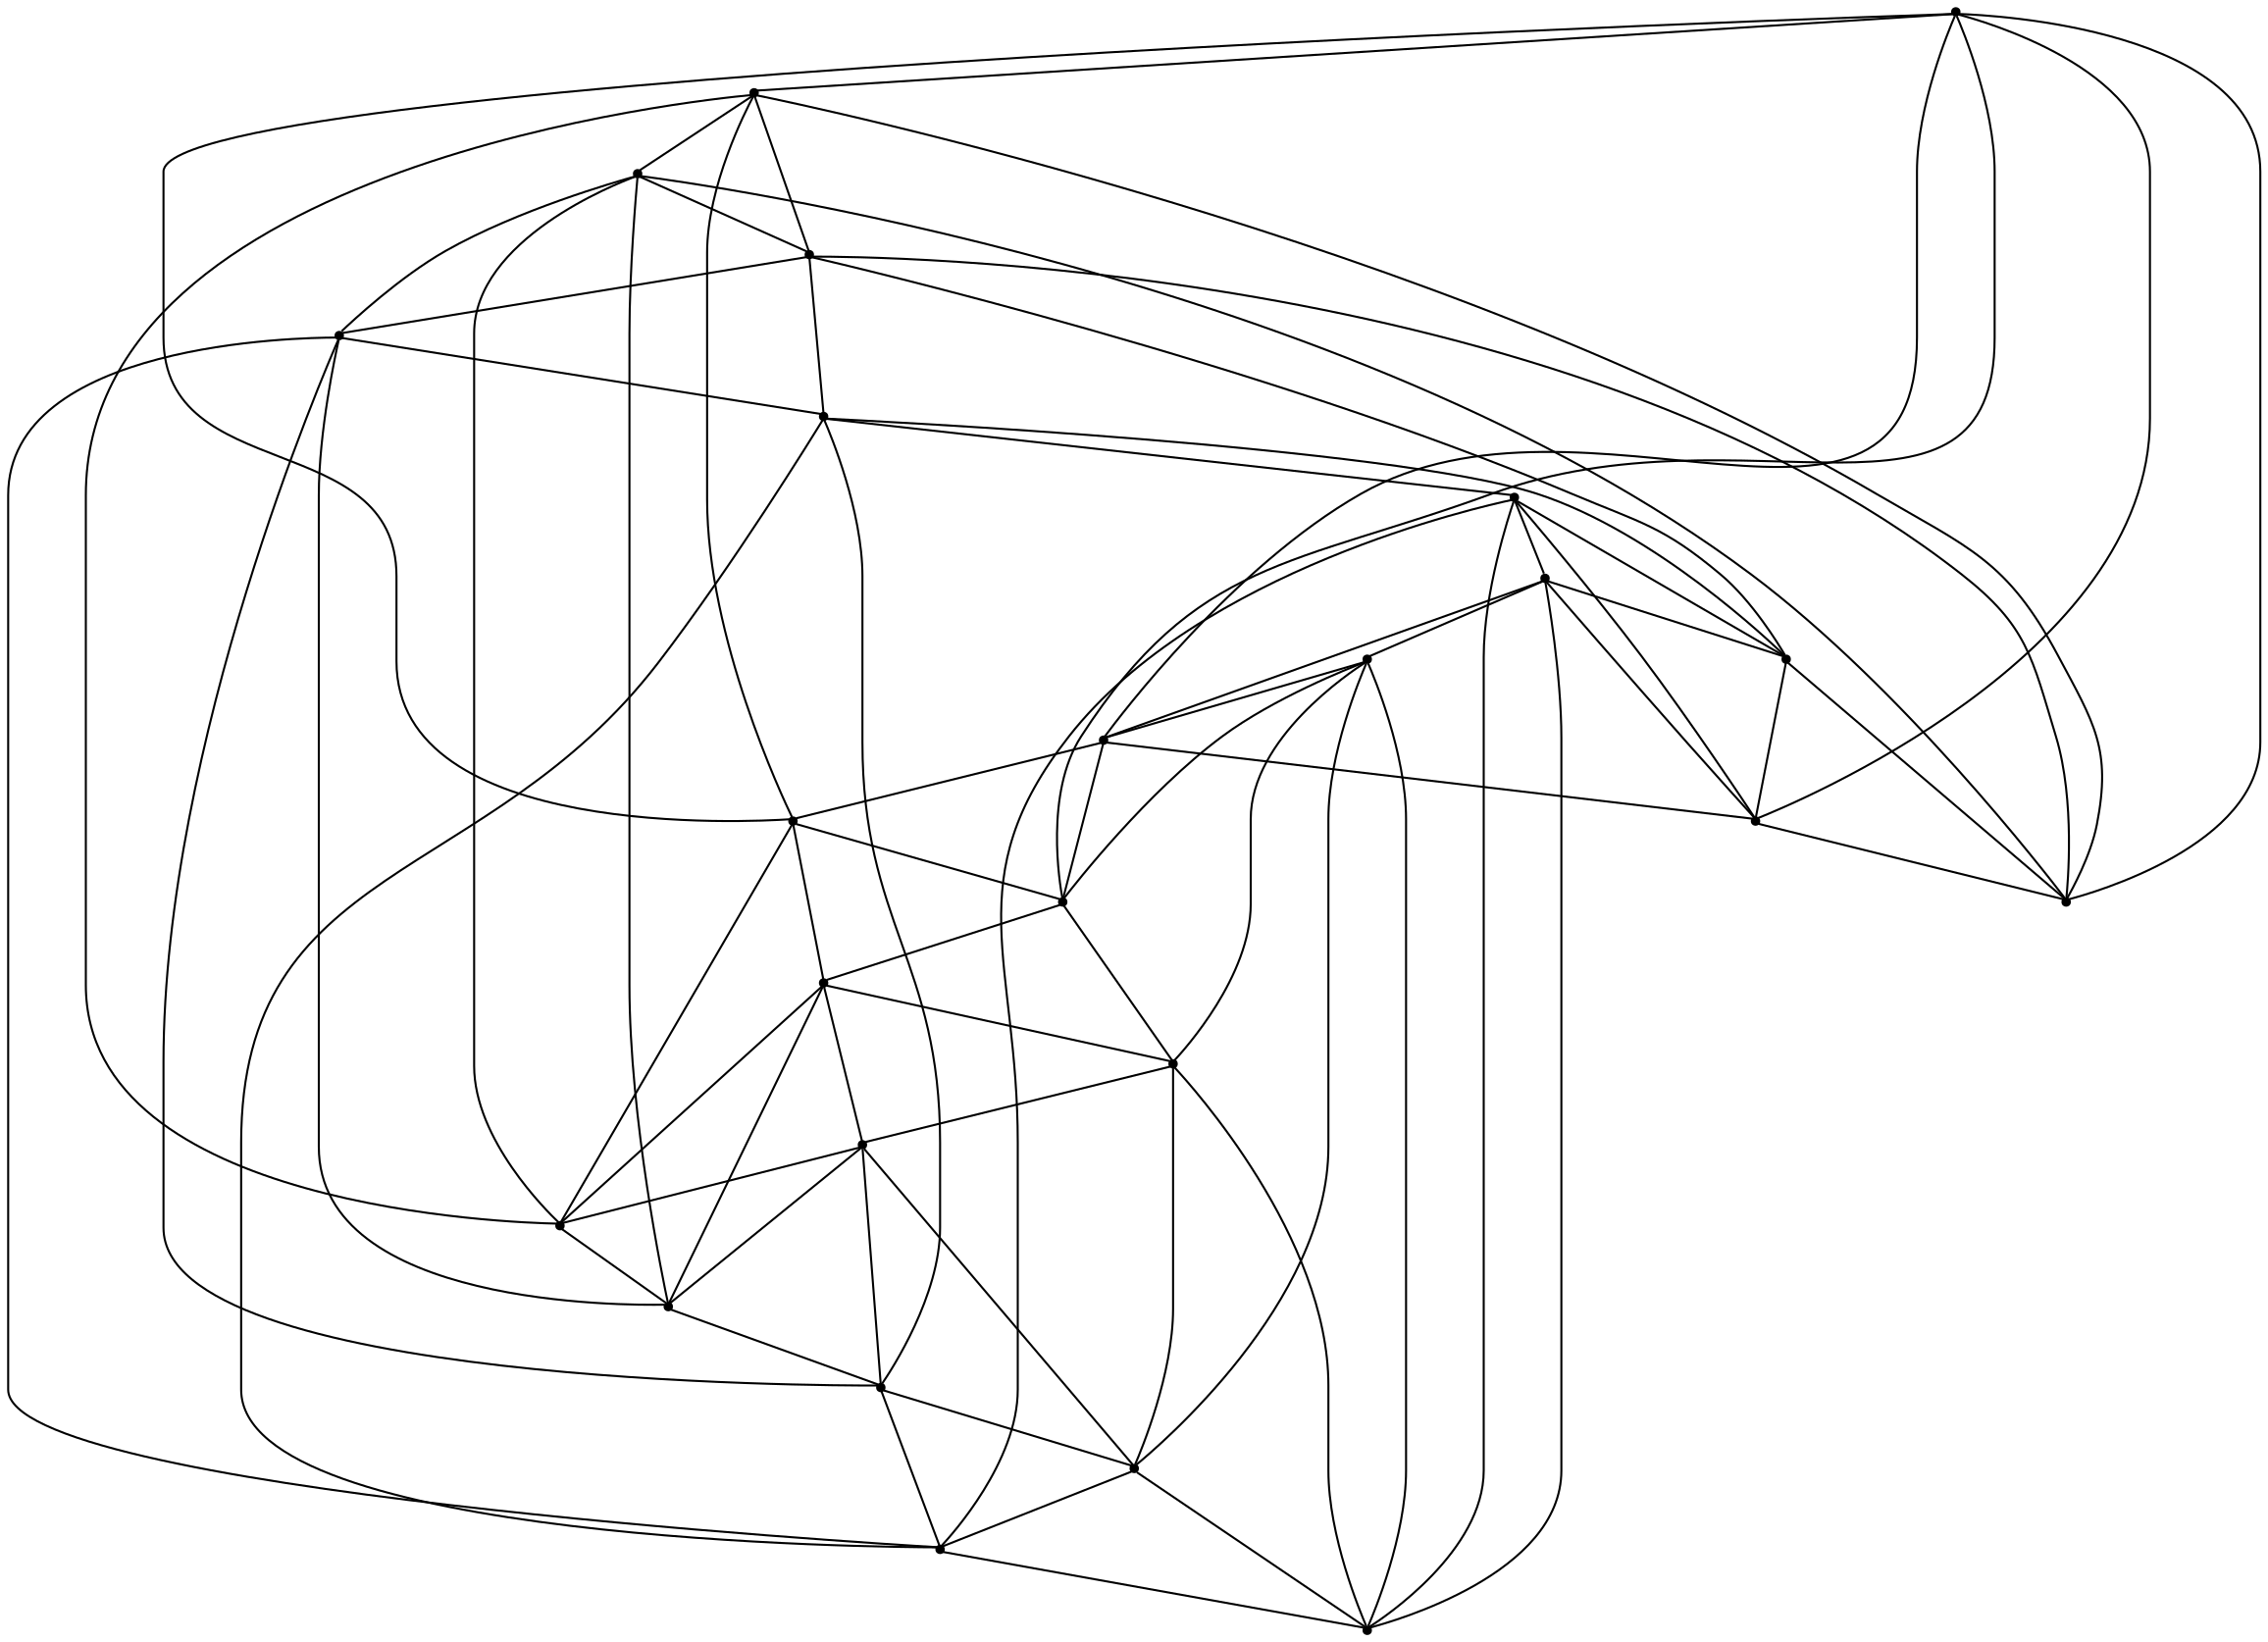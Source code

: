 graph {
  node [shape=point,comment="{\"directed\":false,\"doi\":\"10.1007/978-3-319-27261-0_25\",\"figure\":\"1 (1)\"}"]

  v0 [pos="575.4530990879803,380.48013918320817"]
  v1 [pos="538.0482297918717,268.2688380335272"]
  v2 [pos="463.2404544920512,530.0947543208594"]
  v3 [pos="463.2404544920511,230.87064285044653"]
  v4 [pos="425.83554545318157,268.2688380335272"]
  v5 [pos="425.83554545318157,305.67518038277524"]
  v6 [pos="538.0482297918718,343.07562497856355"]
  v7 [pos="538.0482297918718,417.8854402848778"]
  v8 [pos="500.64643658546936,492.6935188538187"]
  v9 [pos="463.24045449205113,343.07562497856355"]
  v10 [pos="463.2404544920512,268.2688380335272"]
  v11 [pos="538.0482297918717,305.67518038277524"]
  v12 [pos="500.64643658546936,380.48013918320817"]
  v13 [pos="500.64643658546936,305.6751803827752"]
  v14 [pos="500.64643658546936,455.287967375823"]
  v15 [pos="463.2404544920511,492.6935188538187"]
  v16 [pos="463.2404544920512,417.8854402848778"]
  v17 [pos="425.83554545318157,455.28796737582303"]
  v18 [pos="425.83554545318157,380.48013918320817"]
  v19 [pos="388.43584271601094,492.6935188538187"]
  v20 [pos="388.435842716011,455.28796737582303"]
  v21 [pos="388.43584271601094,343.07562497856355"]
  v22 [pos="388.43584271601094,417.88544028487775"]
  v23 [pos="351.0267368415733,380.48013918320817"]

  v23 -- v20 [id="-2",pos="351.0267368415733,380.48013918320817 388.435842716011,455.28796737582303 388.435842716011,455.28796737582303 388.435842716011,455.28796737582303"]
  v23 -- v5 [id="-3",pos="351.0267368415733,380.48013918320817 354.1480617583493,371.13389297040635 354.1480617583493,371.13389297040635 354.1480617583493,371.13389297040635 357.2652295823182,361.78253590116975 363.4995334360472,343.07978996887744 375.96820473192287,330.61543647511695 388.43684423358974,318.1427847945479 407.1356543418352,311.9085255525107 416.487157813742,308.7913959314921 425.83554545318157,305.67518038277524 425.83554545318157,305.67518038277524 425.83554545318157,305.67518038277524"]
  v23 -- v4 [id="-4",pos="351.0267368415733,380.48013918320817 351.03089393438034,371.13389297040635 351.03089393438034,371.13389297040635 351.03089393438034,371.13389297040635 351.03089393438034,361.78253590116975 351.03089393438034,343.07978996887744 363.4995334360472,324.38120902689894 375.96820473192287,305.6742663104735 400.90135048810623,286.975685368495 413.37415503113226,277.6243282992584 425.83554545318157,268.2688380335272 425.83554545318157,268.2688380335272 425.83554545318157,268.2688380335272"]
  v19 -- v4 [id="-5",pos="388.43584271601094,492.6935188538187 379.07701067896454,483.341911408256 379.07701067896454,483.341911408256 379.07701067896454,483.341911408256 369.7297040426258,473.9947193293333 351.02672889302113,455.28780840672704 341.67522542111436,427.2378386016928 332.32375374341643,399.1837038063447 332.32375374341643,361.77821194175993 347.90956106905224,333.724108940231 363.495368394688,305.67413913519675 394.66701484016835,286.97555819321826 410.24865712444495,277.6241693301625 425.83554545318157,268.2688380335272 425.83554545318157,268.2688380335272 425.83554545318157,268.2688380335272"]
  v22 -- v20 [id="-6",pos="388.43584271601094,417.88544028487775 388.435842716011,455.28796737582303 388.435842716011,455.28796737582303 388.435842716011,455.28796737582303"]
  v21 -- v4 [id="-7",pos="388.43584271601094,343.07562497856355 425.83554545318157,268.2688380335272 425.83554545318157,268.2688380335272 425.83554545318157,268.2688380335272"]
  v20 -- v2 [id="-8",pos="388.435842716011,455.28796737582303 463.2404544920512,530.0947543208594 463.2404544920512,530.0947543208594 463.2404544920512,530.0947543208594"]
  v19 -- v3 [id="-9",pos="388.43584271601094,492.6935188538187 375.96403969056365,483.341911408256 375.96403969056365,483.341911408256 375.96403969056365,483.341911408256 363.495368394688,473.9947193293333 338.5622226385047,455.28780840672704 326.0894180954786,421.0036111534748 313.6207467996029,386.7193821064034 313.6207467996029,336.84537175774426 338.5622226385047,302.56117450449204 363.495368394688,268.268647270612 413.36582494841383,249.57006632863357 438.30313574595635,240.2186774655778 463.2404544920511,230.87064285044653 463.2404544920511,230.87064285044653 463.2404544920511,230.87064285044653"]
  v17 -- v20 [id="-10",pos="425.83554545318157,455.28796737582303 388.435842716011,455.28796737582303 388.435842716011,455.28796737582303 388.435842716011,455.28796737582303"]
  v17 -- v22 [id="-11",pos="425.83554545318157,455.28796737582303 388.43584271601094,417.88544028487775 388.43584271601094,417.88544028487775 388.43584271601094,417.88544028487775"]
  v18 -- v22 [id="-12",pos="425.83554545318157,380.48013918320817 388.43584271601094,417.88544028487775 388.43584271601094,417.88544028487775 388.43584271601094,417.88544028487775"]
  v5 -- v10 [id="-13",pos="425.83554545318157,305.67518038277524 463.2404544920512,268.2688380335272 463.2404544920512,268.2688380335272 463.2404544920512,268.2688380335272"]
  v5 -- v9 [id="-14",pos="425.83554545318157,305.67518038277524 463.24045449205113,343.07562497856355 463.24045449205113,343.07562497856355 463.24045449205113,343.07562497856355"]
  v5 -- v21 [id="-15",pos="425.83554545318157,305.67518038277524 388.43584271601094,343.07562497856355 388.43584271601094,343.07562497856355 388.43584271601094,343.07562497856355"]
  v4 -- v3 [id="-16",pos="425.83554545318157,268.2688380335272 463.2404544920511,230.87064285044653 463.2404544920511,230.87064285044653 463.2404544920511,230.87064285044653"]
  v4 -- v5 [id="-17",pos="425.83554545318157,268.2688380335272 425.83554545318157,305.67518038277524 425.83554545318157,305.67518038277524 425.83554545318157,305.67518038277524"]
  v17 -- v18 [id="-18",pos="425.83554545318157,455.28796737582303 425.83554545318157,380.48013918320817 425.83554545318157,380.48013918320817 425.83554545318157,380.48013918320817"]
  v2 -- v3 [id="-19",pos="463.2404544920512,530.0947543208594 491.2948933708015,526.9816625148779 491.2948933708015,526.9816625148779 491.2948933708015,526.9816625148779 519.345175156745,523.8645487907689 575.4541323997678,517.6344545390456 603.5044459799201,470.8775897083147 631.5588928072227,424.12487397098806 631.5588928072227,336.84537175774426 603.5044459799201,290.09268781423685 575.4541323997678,243.33997207691027 519.345175156745,237.1057128348731 491.2948933708015,233.98858321385444 463.2404544920511,230.87064285044653 463.2404544920511,230.87064285044653 463.2404544920511,230.87064285044653"]
  v15 -- v17 [id="-20",pos="463.2404544920511,492.6935188538187 425.83554545318157,455.28796737582303 425.83554545318157,455.28796737582303 425.83554545318157,455.28796737582303"]
  v9 -- v21 [id="-21",pos="463.24045449205113,343.07562497856355 388.43584271601094,343.07562497856355 388.43584271601094,343.07562497856355 388.43584271601094,343.07562497856355"]
  v9 -- v12 [id="-22",pos="463.24045449205113,343.07562497856355 500.64643658546936,380.48013918320817 500.64643658546936,380.48013918320817 500.64643658546936,380.48013918320817"]
  v9 -- v13 [id="-23",pos="463.24045449205113,343.07562497856355 500.64643658546936,305.6751803827752 500.64643658546936,305.6751803827752 500.64643658546936,305.6751803827752"]
  v10 -- v4 [id="-24",pos="463.2404544920512,268.2688380335272 425.83554545318157,268.2688380335272 425.83554545318157,268.2688380335272 425.83554545318157,268.2688380335272"]
  v3 -- v11 [id="-25",pos="463.2404544920511,230.87064285044653 538.0482297918717,305.67518038277524 538.0482297918717,305.67518038277524 538.0482297918717,305.67518038277524"]
  v3 -- v10 [id="-26",pos="463.2404544920511,230.87064285044653 463.2404544920512,268.2688380335272 463.2404544920512,268.2688380335272 463.2404544920512,268.2688380335272"]
  v2 -- v15 [id="-27",pos="463.2404544920512,530.0947543208594 463.2404544920511,492.6935188538187 463.2404544920511,492.6935188538187 463.2404544920511,492.6935188538187"]
  v2 -- v19 [id="-28",pos="463.2404544920512,530.0947543208594 388.43584271601094,492.6935188538187 388.43584271601094,492.6935188538187 388.43584271601094,492.6935188538187"]
  v15 -- v20 [id="-29",pos="463.2404544920511,492.6935188538187 388.435842716011,455.28796737582303 388.435842716011,455.28796737582303 388.435842716011,455.28796737582303"]
  v15 -- v19 [id="-30",pos="463.2404544920511,492.6935188538187 388.43584271601094,492.6935188538187 388.43584271601094,492.6935188538187 388.43584271601094,492.6935188538187"]
  v16 -- v18 [id="-31",pos="463.2404544920512,417.8854402848778 425.83554545318157,380.48013918320817 425.83554545318157,380.48013918320817 425.83554545318157,380.48013918320817"]
  v16 -- v17 [id="-32",pos="463.2404544920512,417.8854402848778 425.83554545318157,455.28796737582303 425.83554545318157,455.28796737582303 425.83554545318157,455.28796737582303"]
  v10 -- v13 [id="-33",pos="463.2404544920512,268.2688380335272 500.64643658546936,305.6751803827752 500.64643658546936,305.6751803827752 500.64643658546936,305.6751803827752"]
  v2 -- v1 [id="-34",pos="463.2404544920512,530.0947543208594 488.1777891352503,523.8606063571893 488.1777891352503,523.8606063571893 488.1777891352503,523.8606063571893 513.115068138584,517.6305280023756 562.9897215278779,505.1620254152109 587.9228672840612,467.76068264403045 612.8601462873949,430.3551907794457 612.8601462873949,368.01685873084534 600.3914749915192,330.6113668662606 587.9228672840612,293.2100081981706 562.9897215278779,280.7415215079154 550.5168533964342,274.5072940596974 538.0523789361265,268.2688380335272 550.5168533964342,274.5072940596974 550.5168533964342,274.5072940596974 538.0482297918717,268.2688380335272 538.0482297918717,268.2688380335272 538.0482297918717,268.2688380335272"]
  v16 -- v14 [id="-35",pos="463.2404544920512,417.8854402848778 500.64643658546936,455.287967375823 500.64643658546936,455.287967375823 500.64643658546936,455.287967375823"]
  v14 -- v0 [id="-36",pos="500.64643658546936,455.287967375823 509.99793210882393,452.17083775480444 509.99793210882393,452.17083775480444 509.99793210882393,452.17083775480444 519.3494037865219,449.05370813378585 538.0523789361265,442.81948068556784 550.5168533964342,430.35512719180736 562.9897215278779,417.88664050155217 569.2198603402477,399.1838945692598 572.341161411367,389.832505706204 575.4530990879803,380.48013918320817 575.4530990879803,380.48013918320817 575.4530990879803,380.48013918320817"]
  v14 -- v7 [id="-37",pos="500.64643658546936,455.287967375823 538.0482297918718,417.8854402848778 538.0482297918718,417.8854402848778 538.0482297918718,417.8854402848778"]
  v13 -- v6 [id="-38",pos="500.64643658546936,305.6751803827752 538.0482297918718,343.07562497856355 538.0482297918718,343.07562497856355 538.0482297918718,343.07562497856355"]
  v7 -- v6 [id="-39",pos="538.0482297918718,417.8854402848778 538.0482297918718,343.07562497856355 538.0482297918718,343.07562497856355 538.0482297918718,343.07562497856355"]
  v7 -- v0 [id="-40",pos="538.0482297918718,417.8854402848778 575.4530990879803,380.48013918320817 575.4530990879803,380.48013918320817 575.4530990879803,380.48013918320817"]
  v7 -- v12 [id="-41",pos="538.0482297918718,417.8854402848778 500.64643658546936,380.48013918320817 500.64643658546936,380.48013918320817 500.64643658546936,380.48013918320817"]
  v6 -- v12 [id="-42",pos="538.0482297918718,343.07562497856355 500.64643658546936,380.48013918320817 500.64643658546936,380.48013918320817 500.64643658546936,380.48013918320817"]
  v6 -- v11 [id="-43",pos="538.0482297918718,343.07562497856355 538.0482297918717,305.67518038277524 538.0482297918717,305.67518038277524 538.0482297918717,305.67518038277524"]
  v11 -- v10 [id="-44",pos="538.0482297918717,305.67518038277524 463.2404544920512,268.2688380335272 463.2404544920512,268.2688380335272 463.2404544920512,268.2688380335272"]
  v11 -- v0 [id="-45",pos="538.0482297918717,305.67518038277524 575.4530990879803,380.48013918320817 575.4530990879803,380.48013918320817 575.4530990879803,380.48013918320817"]
  v11 -- v1 [id="-46",pos="538.0482297918717,305.67518038277524 538.0482297918717,268.2688380335272 538.0482297918717,268.2688380335272 538.0482297918717,268.2688380335272"]
  v1 -- v10 [id="-47",pos="538.0482297918717,268.2688380335272 463.2404544920512,268.2688380335272 463.2404544920512,268.2688380335272 463.2404544920512,268.2688380335272"]
  v6 -- v9 [id="-48",pos="538.0482297918718,343.07562497856355 463.24045449205113,343.07562497856355 463.24045449205113,343.07562497856355 463.24045449205113,343.07562497856355"]
  v1 -- v3 [id="-49",pos="538.0482297918717,268.2688380335272 463.2404544920511,230.87064285044653 463.2404544920511,230.87064285044653 463.2404544920511,230.87064285044653"]
  v7 -- v8 [id="-50",pos="538.0482297918718,417.8854402848778 500.64643658546936,492.6935188538187 500.64643658546936,492.6935188538187 500.64643658546936,492.6935188538187"]
  v14 -- v15 [id="-51",pos="500.64643658546936,455.287967375823 463.2404544920511,492.6935188538187 463.2404544920511,492.6935188538187 463.2404544920511,492.6935188538187"]
  v1 -- v8 [id="-52",pos="538.0482297918717,268.2688380335272 547.3996855724653,274.5072940596974 547.3996855724653,274.5072940596974 547.3996855724653,274.5072940596974 556.751189044372,280.7415215079154 575.4541959881856,293.2100081981706 584.8056358716746,324.3771076242234 594.1571393435813,355.54420705027627 594.1571393435813,405.41818560511615 578.5713638121545,436.5894500214829 562.9897215278779,467.76068264403045 531.8139100410383,480.22503613779094 516.2322359625529,486.45926358600894 500.64643658546936,492.6935188538187 500.64643658546936,492.6935188538187 500.64643658546936,492.6935188538187"]
  v0 -- v8 [id="-53",pos="575.4530990879803,380.48013918320817 572.341161411367,392.9496353272226 572.341161411367,392.9496353272226 572.341161411367,392.9496353272226 569.223993587398,405.418153811297 562.9896579394602,430.35512719180736 550.5210502320022,449.05370813378585 538.0523789361265,467.7564858598974 519.3494037865219,480.22497255015253 509.99790031461504,486.4592317921897 500.64643658546936,492.6935188538187 500.64643658546936,492.6935188538187 500.64643658546936,492.6935188538187"]
  v18 -- v9 [id="-54",pos="425.83554545318157,380.48013918320817 463.24045449205113,343.07562497856355 463.24045449205113,343.07562497856355 463.24045449205113,343.07562497856355"]
  v21 -- v18 [id="-55",pos="388.43584271601094,343.07562497856355 425.83554545318157,380.48013918320817 425.83554545318157,380.48013918320817 425.83554545318157,380.48013918320817"]
  v23 -- v22 [id="-56",pos="351.0267368415733,380.48013918320817 388.43584271601094,417.88544028487775 388.43584271601094,417.88544028487775 388.43584271601094,417.88544028487775"]
  v15 -- v8 [id="-57",pos="463.2404544920511,492.6935188538187 500.64643658546936,492.6935188538187 500.64643658546936,492.6935188538187 500.64643658546936,492.6935188538187"]
  v19 -- v20 [id="-58",pos="388.43584271601094,492.6935188538187 388.435842716011,455.28796737582303 388.435842716011,455.28796737582303 388.435842716011,455.28796737582303"]
  v17 -- v14 [id="-59",pos="425.83554545318157,455.28796737582303 500.64643658546936,455.287967375823 500.64643658546936,455.287967375823 500.64643658546936,455.287967375823"]
  v18 -- v12 [id="-60",pos="425.83554545318157,380.48013918320817 500.64643658546936,380.48013918320817 500.64643658546936,380.48013918320817 500.64643658546936,380.48013918320817"]
  v19 -- v23 [id="-61",pos="388.43584271601094,492.6935188538187 351.0267368415733,380.48013918320817 351.0267368415733,380.48013918320817 351.0267368415733,380.48013918320817"]
  v12 -- v16 [id="-62",pos="500.64643658546936,380.48013918320817 463.2404544920512,417.8854402848778 463.2404544920512,417.8854402848778 463.2404544920512,417.8854402848778"]
  v22 -- v21 [id="-63",pos="388.43584271601094,417.88544028487775 388.43584271601094,343.07562497856355 388.43584271601094,343.07562497856355 388.43584271601094,343.07562497856355"]
  v13 -- v5 [id="-70",pos="500.64643658546936,305.6751803827752 425.83554545318157,305.67518038277524 425.83554545318157,305.67518038277524 425.83554545318157,305.67518038277524"]
  v2 -- v8 [id="-71",pos="463.2404544920512,530.0947543208594 500.64643658546936,492.6935188538187 500.64643658546936,492.6935188538187 500.64643658546936,492.6935188538187"]
  v0 -- v1 [id="-72",pos="575.4530990879803,380.48013918320817 538.0482297918717,268.2688380335272 538.0482297918717,268.2688380335272 538.0482297918717,268.2688380335272"]
  v21 -- v23 [id="-73",pos="388.43584271601094,343.07562497856355 351.0267368415733,380.48013918320817 351.0267368415733,380.48013918320817 351.0267368415733,380.48013918320817"]
  v16 -- v7 [id="-74",pos="463.2404544920512,417.8854402848778 538.0482297918718,417.8854402848778 538.0482297918718,417.8854402848778 538.0482297918718,417.8854402848778"]
  v12 -- v13 [id="-75",pos="500.64643658546936,380.48013918320817 500.64643658546936,305.6751803827752 500.64643658546936,305.6751803827752 500.64643658546936,305.6751803827752"]
  v0 -- v6 [id="-76",pos="575.4530990879803,380.48013918320817 538.0482297918718,343.07562497856355 538.0482297918718,343.07562497856355 538.0482297918718,343.07562497856355"]
  v13 -- v11 [id="-79",pos="500.64643658546936,305.6751803827752 538.0482297918717,305.67518038277524 538.0482297918717,305.67518038277524 538.0482297918717,305.67518038277524"]
  v8 -- v14 [id="-80",pos="500.64643658546936,492.6935188538187 500.64643658546936,455.287967375823 500.64643658546936,455.287967375823 500.64643658546936,455.287967375823"]
  v22 -- v16 [id="-81",pos="388.43584271601094,417.88544028487775 463.2404544920512,417.8854402848778 463.2404544920512,417.8854402848778 463.2404544920512,417.8854402848778"]
}